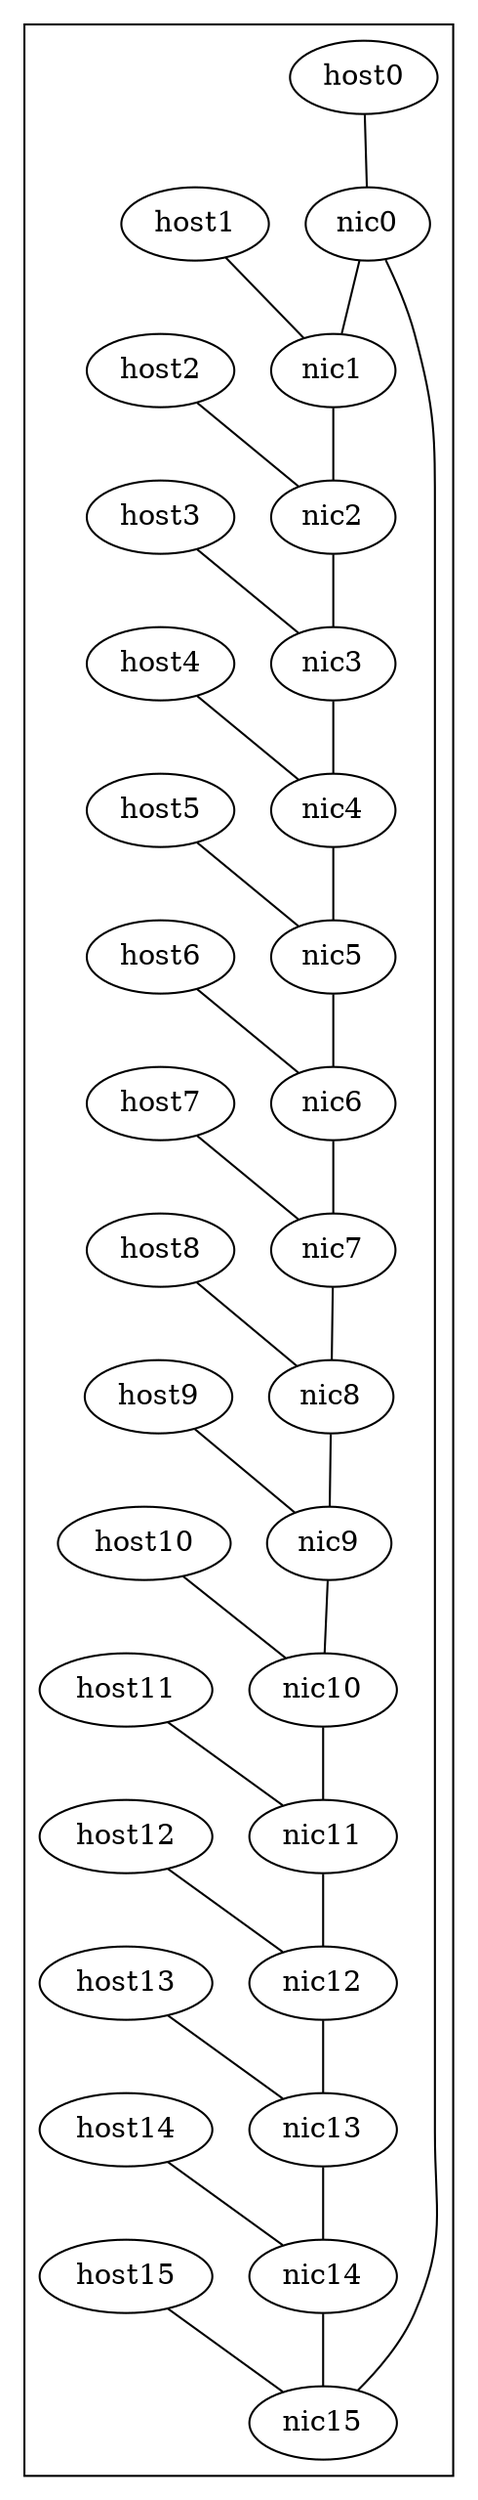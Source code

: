 graph network {

    subgraph cluster_0 {
        host0 -- nic0;
        host1 -- nic1;
        host2 -- nic2;
        host3 -- nic3;
        host4 -- nic4;
        host5 -- nic5;
        host6 -- nic6;
        host7 -- nic7;
        host8 -- nic8;
        host9 -- nic9;
        host10 -- nic10;
        host11 -- nic11;
        host12 -- nic12;
        host13 -- nic13;
        host14 -- nic14;
        host15 -- nic15;
    }

    nic0 -- nic1 -- nic2 -- nic3 -- nic4 -- nic5 
    nic5 -- nic6 -- nic7 -- nic8 -- nic9 -- nic10
    nic10 -- nic11 -- nic12 -- nic13 -- nic14 
    nic14 -- nic15 -- nic0

}
